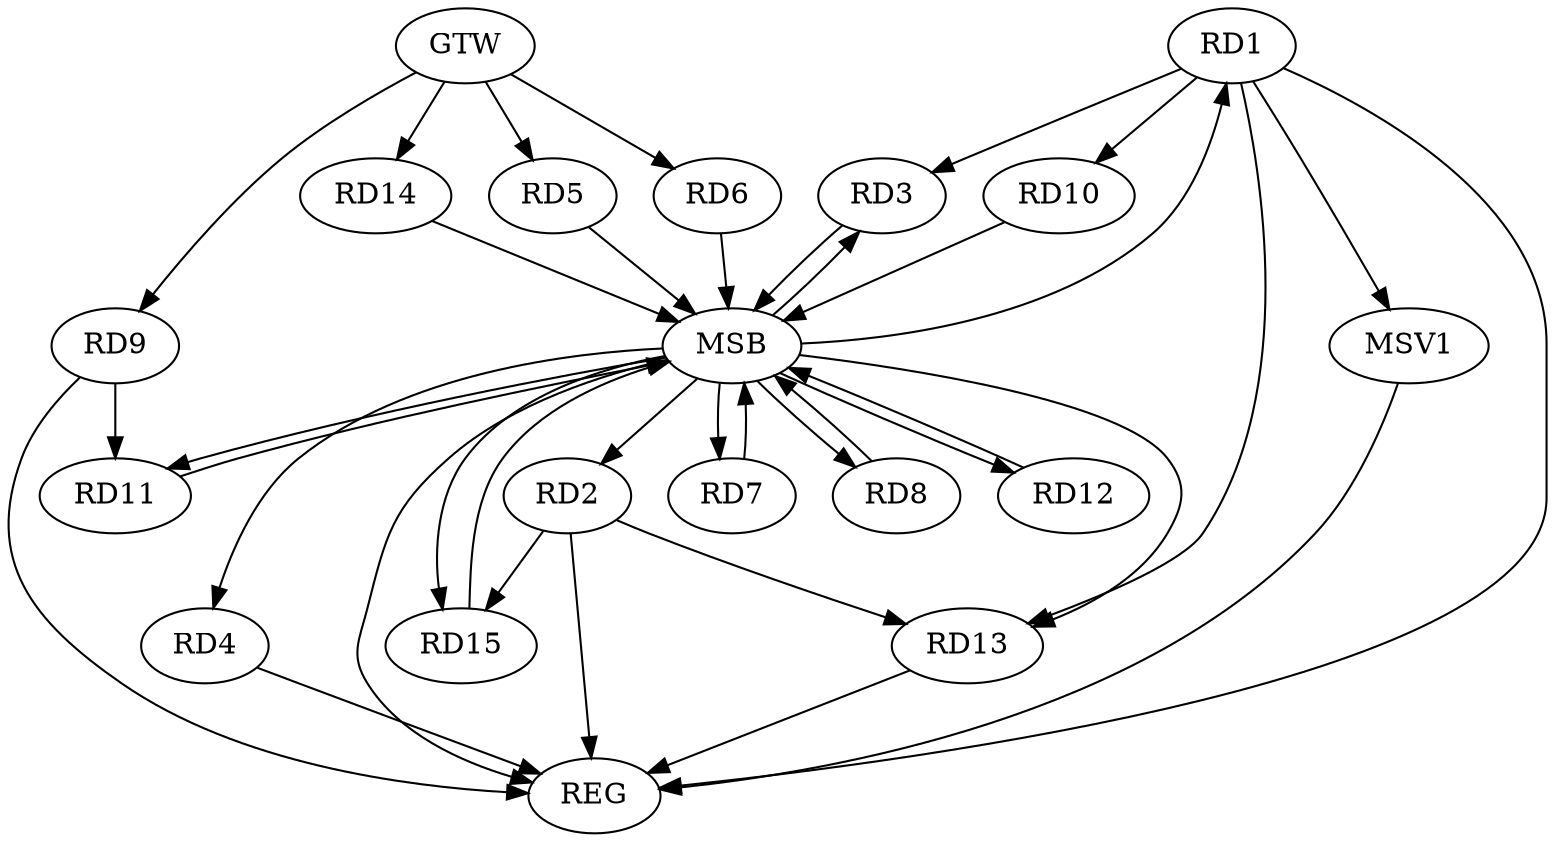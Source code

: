 strict digraph G {
  RD1 [ label="RD1" ];
  RD2 [ label="RD2" ];
  RD3 [ label="RD3" ];
  RD4 [ label="RD4" ];
  RD5 [ label="RD5" ];
  RD6 [ label="RD6" ];
  RD7 [ label="RD7" ];
  RD8 [ label="RD8" ];
  RD9 [ label="RD9" ];
  RD10 [ label="RD10" ];
  RD11 [ label="RD11" ];
  RD12 [ label="RD12" ];
  RD13 [ label="RD13" ];
  RD14 [ label="RD14" ];
  RD15 [ label="RD15" ];
  GTW [ label="GTW" ];
  REG [ label="REG" ];
  MSB [ label="MSB" ];
  MSV1 [ label="MSV1" ];
  RD1 -> RD3;
  RD1 -> RD10;
  RD1 -> RD13;
  RD2 -> RD13;
  RD2 -> RD15;
  RD9 -> RD11;
  GTW -> RD5;
  GTW -> RD6;
  GTW -> RD9;
  GTW -> RD14;
  RD1 -> REG;
  RD2 -> REG;
  RD4 -> REG;
  RD9 -> REG;
  RD13 -> REG;
  RD3 -> MSB;
  MSB -> RD12;
  MSB -> REG;
  RD5 -> MSB;
  RD6 -> MSB;
  MSB -> RD8;
  RD7 -> MSB;
  MSB -> RD3;
  RD8 -> MSB;
  MSB -> RD1;
  MSB -> RD2;
  RD10 -> MSB;
  MSB -> RD7;
  MSB -> RD11;
  RD11 -> MSB;
  MSB -> RD15;
  RD12 -> MSB;
  MSB -> RD4;
  RD14 -> MSB;
  RD15 -> MSB;
  MSB -> RD13;
  RD1 -> MSV1;
  MSV1 -> REG;
}
